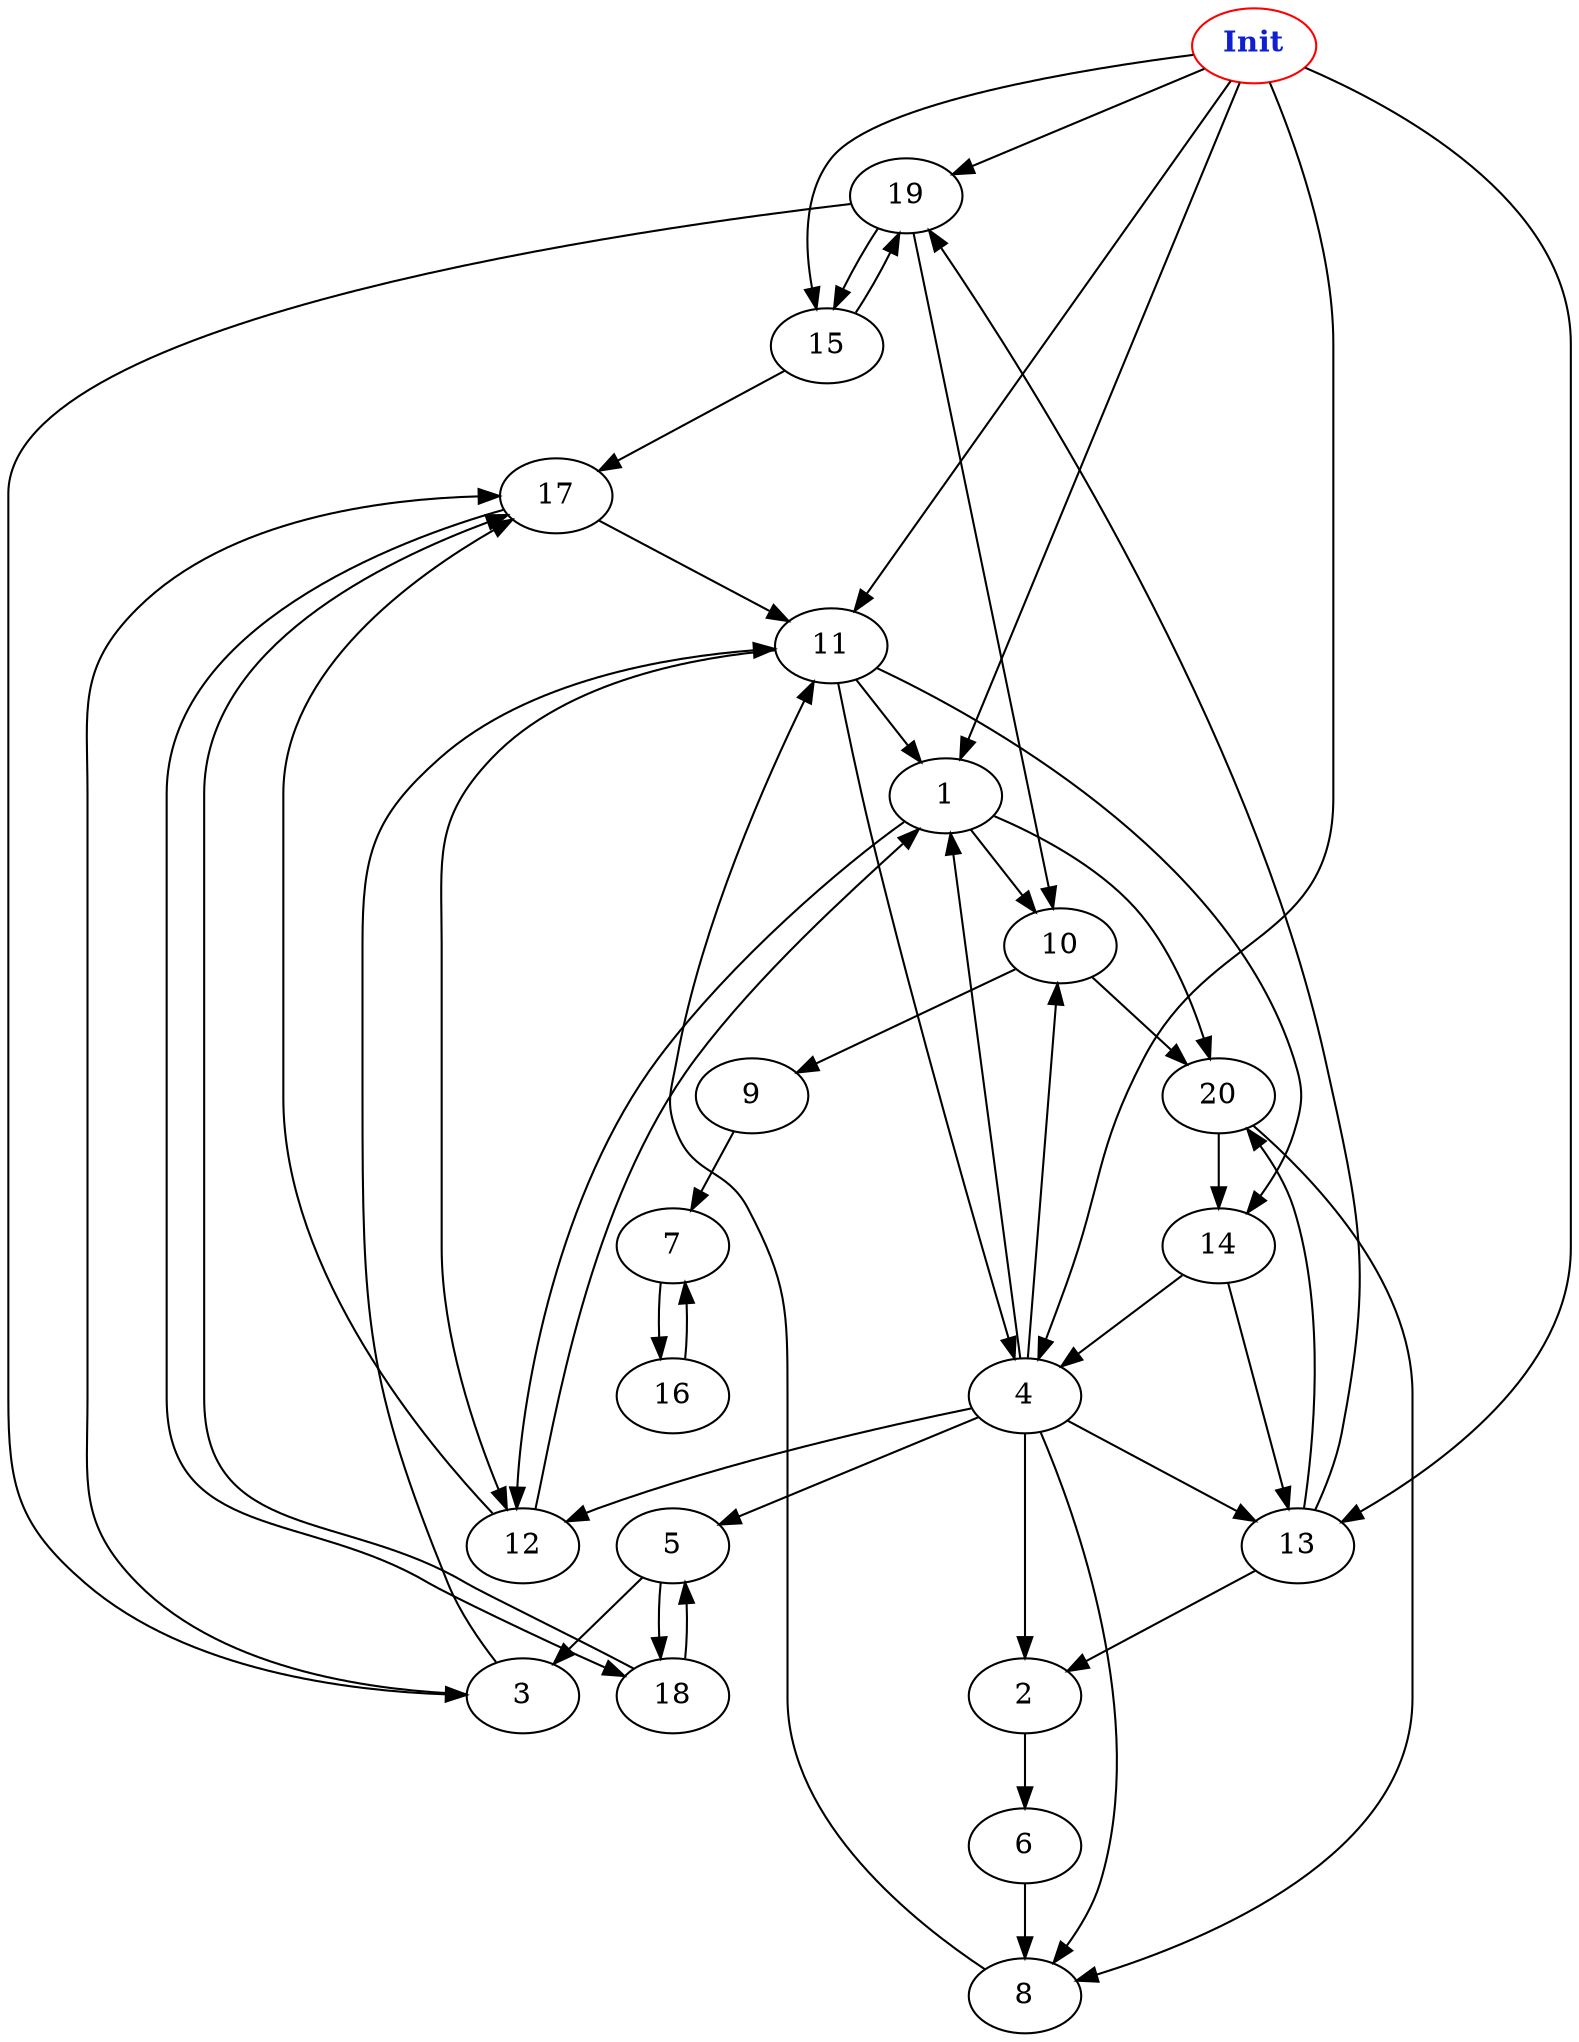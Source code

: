 digraph "Net Graph with 21 nodes" {
edge ["class"="link-class"]
"0" ["color"="red","label"=<<b>Init</b>>,"fontcolor"="#1020d0"]
"0" -> "19" ["weight"="5.0"]
"0" -> "1" ["weight"="9.0"]
"0" -> "15" ["weight"="1.0"]
"0" -> "4" ["weight"="7.0"]
"0" -> "13" ["weight"="5.0"]
"0" -> "11" ["weight"="8.0"]
"19" -> "3" ["weight"="1.0"]
"19" -> "15" ["weight"="7.0"]
"19" -> "10" ["weight"="5.0"]
"1" -> "20" ["weight"="5.0"]
"1" -> "12" ["weight"="9.0"]
"1" -> "10" ["weight"="1.0"]
"15" -> "17" ["weight"="8.0"]
"15" -> "19" ["weight"="3.0"]
"4" -> "12" ["weight"="8.0"]
"4" -> "1" ["weight"="9.0"]
"4" -> "2" ["weight"="3.0"]
"4" -> "10" ["weight"="8.0"]
"4" -> "13" ["weight"="1.0"]
"4" -> "5" ["weight"="1.0"]
"4" -> "8" ["weight"="2.0"]
"13" -> "2" ["weight"="5.0"]
"13" -> "20" ["weight"="1.0"]
"13" -> "19" ["weight"="7.0"]
"11" -> "12" ["weight"="3.0"]
"11" -> "14" ["weight"="1.0"]
"11" -> "1" ["weight"="7.0"]
"11" -> "4" ["weight"="2.0"]
"5" -> "3" ["weight"="9.0"]
"5" -> "18" ["weight"="4.0"]
"3" -> "17" ["weight"="2.0"]
"3" -> "11" ["weight"="1.0"]
"17" -> "18" ["weight"="5.0"]
"17" -> "11" ["weight"="4.0"]
"18" -> "17" ["weight"="3.0"]
"18" -> "5" ["weight"="7.0"]
"10" -> "20" ["weight"="1.0"]
"10" -> "9" ["weight"="5.0"]
"20" -> "14" ["weight"="8.0"]
"20" -> "8" ["weight"="2.0"]
"9" -> "7" ["weight"="2.0"]
"7" -> "16" ["weight"="1.0"]
"16" -> "7" ["weight"="5.0"]
"14" -> "4" ["weight"="9.0"]
"14" -> "13" ["weight"="2.0"]
"12" -> "17" ["weight"="2.0"]
"12" -> "1" ["weight"="3.0"]
"2" -> "6" ["weight"="4.0"]
"6" -> "8" ["weight"="4.0"]
"8" -> "11" ["weight"="7.0"]
}